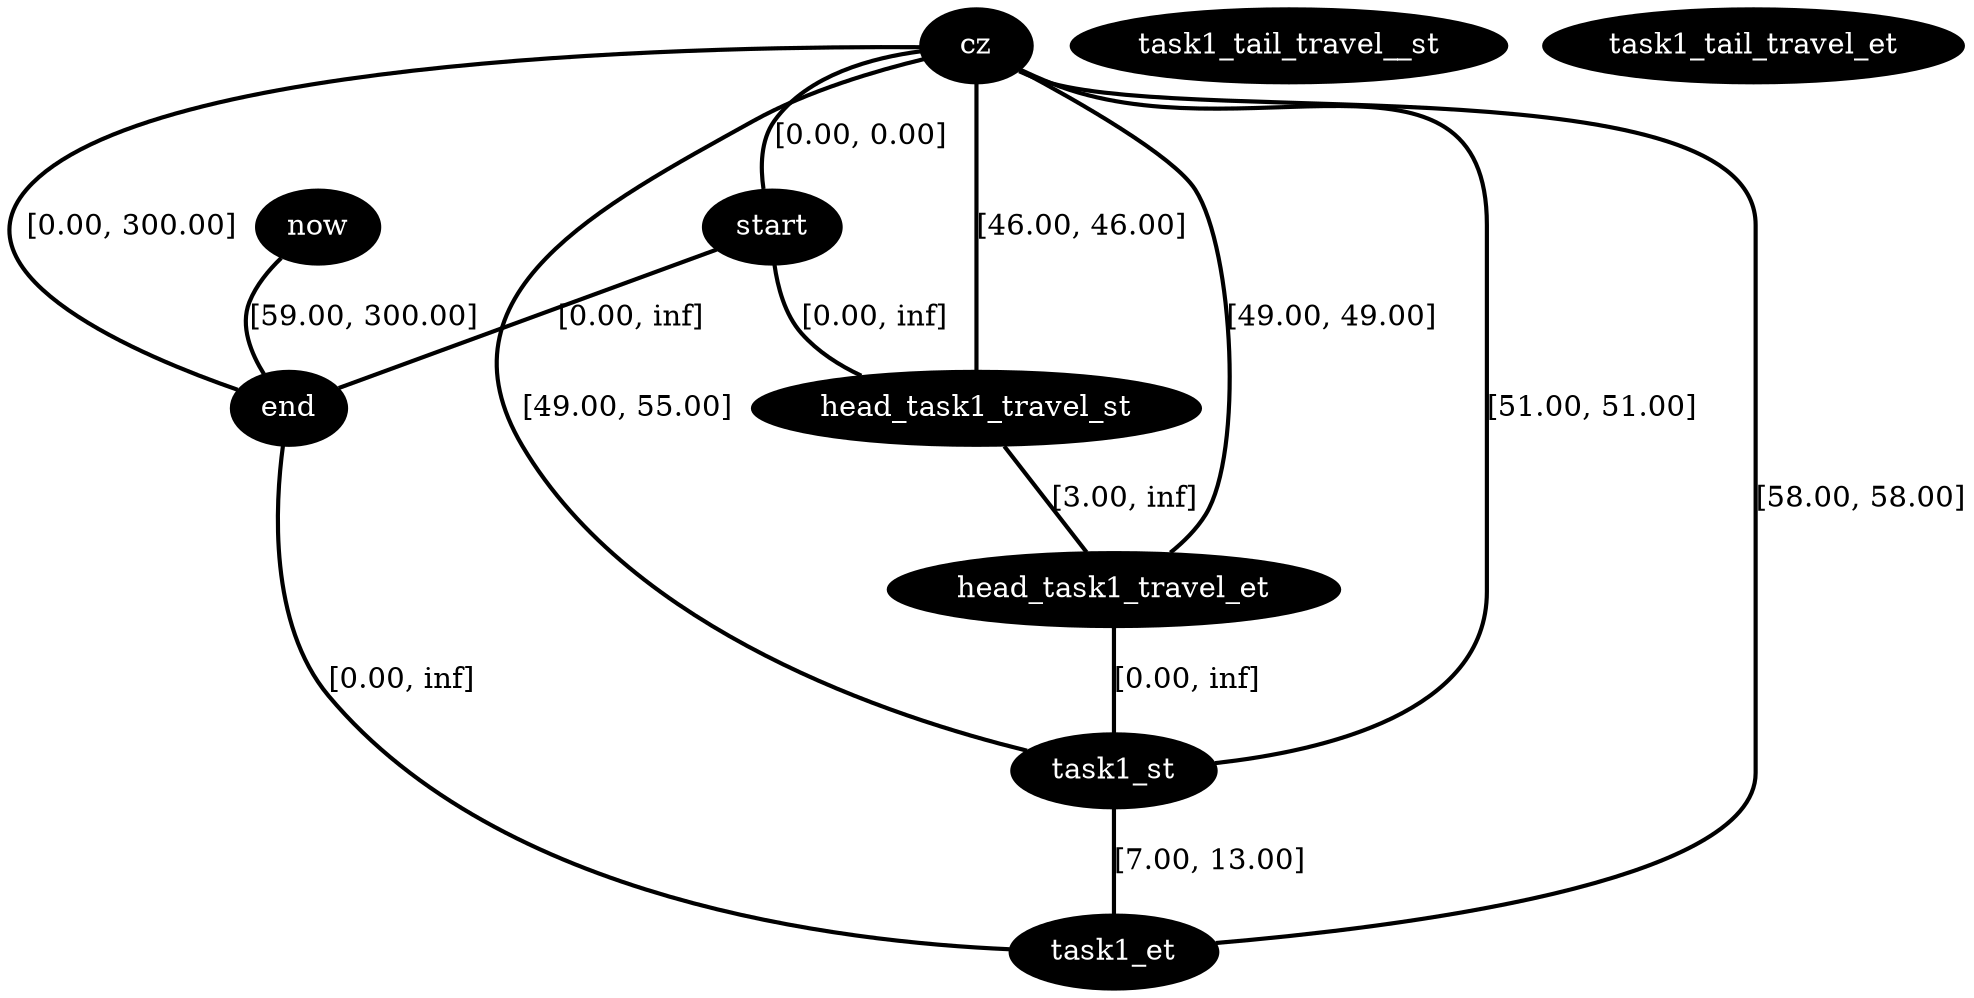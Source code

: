graph plan {
0[label="cz",style=filled,fillcolor=black,fontcolor=white];
1[label="start",style=filled,fillcolor=black,fontcolor=white];
2[label="now",style=filled,fillcolor=black,fontcolor=white];
3[label="end",style=filled,fillcolor=black,fontcolor=white];
5[label="head_task1_travel_st",style=filled,fillcolor=black,fontcolor=white];
6[label="head_task1_travel_et",style=filled,fillcolor=black,fontcolor=white];
7[label="task1_st",style=filled,fillcolor=black,fontcolor=white];
8[label="task1_et",style=filled,fillcolor=black,fontcolor=white];
9[label="task1_tail_travel__st",style=filled,fillcolor=black,fontcolor=white];
10[label="task1_tail_travel_et",style=filled,fillcolor=black,fontcolor=white];
"0"--"8"[label="[58.00, 58.00]",penwidth=2,color=black];
"0"--"7"[label="[51.00, 51.00]",penwidth=2,color=black];
"0"--"6"[label="[49.00, 49.00]",penwidth=2,color=black];
"0"--"5"[label="[46.00, 46.00]",penwidth=2,color=black];
"0"--"7"[label="[49.00, 55.00]",penwidth=2,color=black];
"0"--"3"[label="[0.00, 300.00]",penwidth=2,color=black];
"0"--"1"[label="[0.00, 0.00]",penwidth=2,color=black];
"1"--"5"[label="[0.00, inf]",penwidth=2,color=black];
"1"--"3"[label="[0.00, inf]",penwidth=2,color=black];
"2"--"3"[label="[59.00, 300.00]",penwidth=2,color=black];
"3"--"8"[label="[0.00, inf]",penwidth=2,color=black];
"5"--"6"[label="[3.00, inf]",penwidth=2,color=black];
"6"--"7"[label="[0.00, inf]",penwidth=2,color=black];
"7"--"8"[label="[7.00, 13.00]",penwidth=2,color=black];
}

